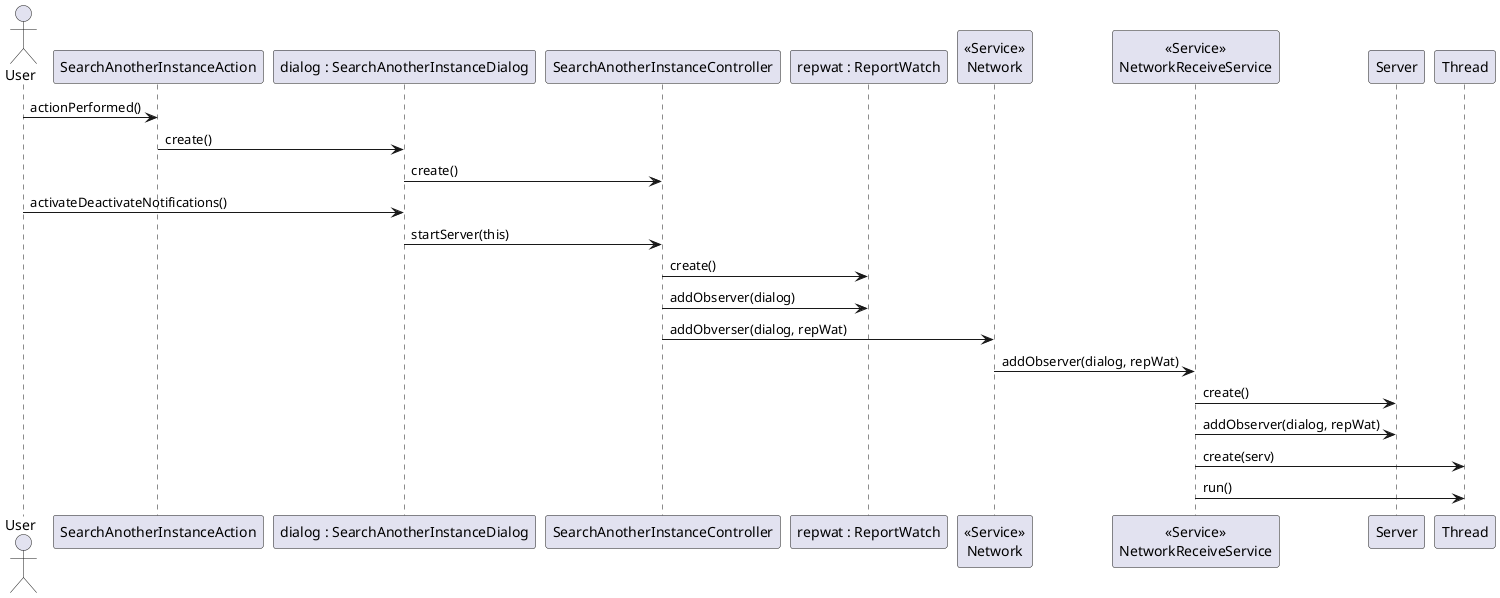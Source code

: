 @startuml doc-files/start_server_sequence_diagram.png
actor User as user
participant "SearchAnotherInstanceAction" as saia
participant "dialog : SearchAnotherInstanceDialog" as said
participant "SearchAnotherInstanceController" as saic
participant "repwat : ReportWatch" as repWat
participant "<<Service>>\nNetwork" as net
participant "<<Service>>\nNetworkReceiveService" as netServ
participant "Server" as serv
participant "Thread" as thr
user -> saia : actionPerformed()
saia -> said : create()
said -> saic : create()
user -> said : activateDeactivateNotifications()
said -> saic : startServer(this)
saic -> repWat : create()
saic -> repWat : addObserver(dialog)
saic -> net : addObverser(dialog, repWat)
net -> netServ : addObserver(dialog, repWat)
netServ -> serv : create()
netServ -> serv : addObserver(dialog, repWat)
netServ -> thr : create(serv)
netServ -> thr : run()
@enduml